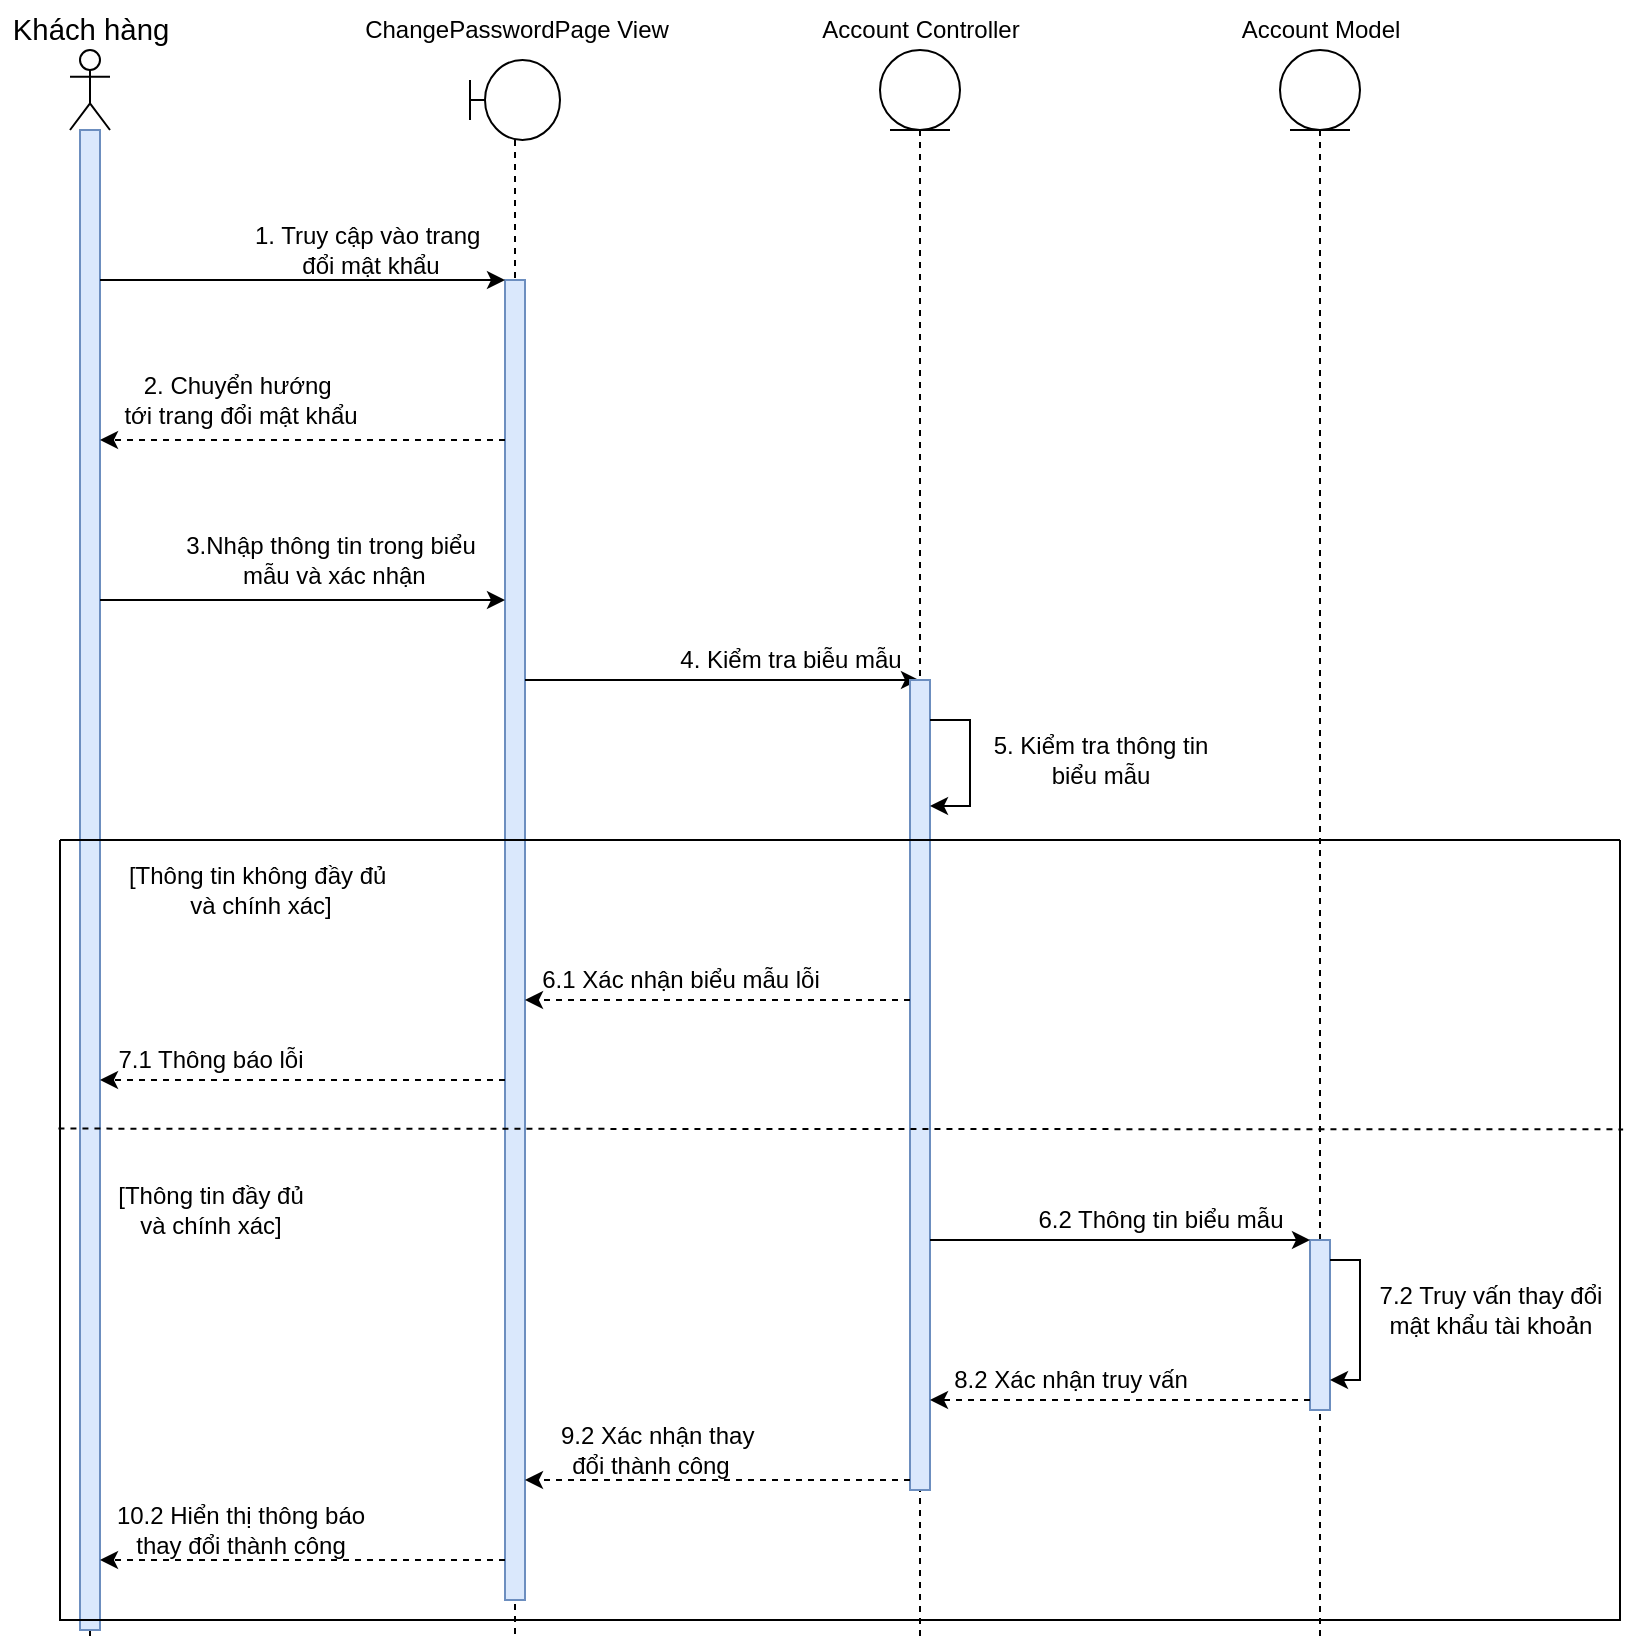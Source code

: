 <mxfile version="16.5.1" type="device"><diagram id="la0iUq_kacUUBwd-93TU" name="Trang-2"><mxGraphModel dx="2204" dy="1810" grid="1" gridSize="10" guides="1" tooltips="1" connect="1" arrows="1" fold="1" page="1" pageScale="1" pageWidth="827" pageHeight="1169" math="0" shadow="0"><root><mxCell id="0"/><mxCell id="1" parent="0"/><mxCell id="l80kZ1i3zKH6oZ8vVVYS-1" value="" style="shape=umlLifeline;participant=umlActor;perimeter=lifelinePerimeter;whiteSpace=wrap;html=1;container=1;collapsible=0;recursiveResize=0;verticalAlign=top;spacingTop=36;outlineConnect=0;" parent="1" vertex="1"><mxGeometry x="475" y="205" width="20" height="795" as="geometry"/></mxCell><mxCell id="l80kZ1i3zKH6oZ8vVVYS-2" value="" style="html=1;points=[];perimeter=orthogonalPerimeter;fillColor=#dae8fc;strokeColor=#6c8ebf;" parent="l80kZ1i3zKH6oZ8vVVYS-1" vertex="1"><mxGeometry x="5" y="40" width="10" height="750" as="geometry"/></mxCell><mxCell id="l80kZ1i3zKH6oZ8vVVYS-3" value="&lt;span style=&quot;font-family: Calibri, sans-serif; font-size: 14.667px;&quot;&gt;Khách hàng&lt;/span&gt;" style="text;html=1;align=center;verticalAlign=middle;resizable=0;points=[];autosize=1;strokeColor=none;fillColor=none;" parent="1" vertex="1"><mxGeometry x="440" y="180" width="90" height="30" as="geometry"/></mxCell><mxCell id="l80kZ1i3zKH6oZ8vVVYS-4" value="" style="shape=umlLifeline;participant=umlBoundary;perimeter=lifelinePerimeter;whiteSpace=wrap;html=1;container=1;collapsible=0;recursiveResize=0;verticalAlign=top;spacingTop=36;outlineConnect=0;" parent="1" vertex="1"><mxGeometry x="675" y="210" width="45" height="790" as="geometry"/></mxCell><mxCell id="l80kZ1i3zKH6oZ8vVVYS-5" value="" style="html=1;points=[];perimeter=orthogonalPerimeter;fillColor=#dae8fc;strokeColor=#6c8ebf;" parent="l80kZ1i3zKH6oZ8vVVYS-4" vertex="1"><mxGeometry x="17.5" y="110" width="10" height="660" as="geometry"/></mxCell><mxCell id="Q9MOmeiL5r2MYiRRGr7C-1" style="edgeStyle=orthogonalEdgeStyle;rounded=0;orthogonalLoop=1;jettySize=auto;html=1;" parent="l80kZ1i3zKH6oZ8vVVYS-4" edge="1" target="l80kZ1i3zKH6oZ8vVVYS-5"><mxGeometry relative="1" as="geometry"><Array as="points"><mxPoint x="-15" y="270"/><mxPoint x="-15" y="270"/></Array><mxPoint x="-185" y="270" as="sourcePoint"/><mxPoint x="33" y="270" as="targetPoint"/></mxGeometry></mxCell><mxCell id="l80kZ1i3zKH6oZ8vVVYS-9" value="ChangePasswordPage View" style="text;html=1;align=center;verticalAlign=middle;resizable=0;points=[];autosize=1;strokeColor=none;fillColor=none;" parent="1" vertex="1"><mxGeometry x="612.5" y="185" width="170" height="20" as="geometry"/></mxCell><mxCell id="l80kZ1i3zKH6oZ8vVVYS-10" value="Account&amp;nbsp;Controller" style="text;html=1;align=center;verticalAlign=middle;resizable=0;points=[];autosize=1;strokeColor=none;fillColor=none;" parent="1" vertex="1"><mxGeometry x="840" y="180" width="120" height="30" as="geometry"/></mxCell><mxCell id="l80kZ1i3zKH6oZ8vVVYS-11" value="" style="shape=umlLifeline;participant=umlEntity;perimeter=lifelinePerimeter;whiteSpace=wrap;html=1;container=1;collapsible=0;recursiveResize=0;verticalAlign=top;spacingTop=36;outlineConnect=0;" parent="1" vertex="1"><mxGeometry x="1080" y="205" width="40" height="795" as="geometry"/></mxCell><mxCell id="nAdpRbIppx9-WmSGpTdW-10" value="" style="html=1;points=[];perimeter=orthogonalPerimeter;fillColor=#dae8fc;strokeColor=#6c8ebf;" vertex="1" parent="l80kZ1i3zKH6oZ8vVVYS-11"><mxGeometry x="15" y="595" width="10" height="85" as="geometry"/></mxCell><mxCell id="nAdpRbIppx9-WmSGpTdW-13" style="edgeStyle=orthogonalEdgeStyle;rounded=0;orthogonalLoop=1;jettySize=auto;html=1;" edge="1" parent="l80kZ1i3zKH6oZ8vVVYS-11" source="nAdpRbIppx9-WmSGpTdW-10" target="nAdpRbIppx9-WmSGpTdW-10"><mxGeometry relative="1" as="geometry"><Array as="points"><mxPoint x="40" y="605"/><mxPoint x="40" y="665"/></Array></mxGeometry></mxCell><mxCell id="l80kZ1i3zKH6oZ8vVVYS-14" value="Account Model" style="text;html=1;align=center;verticalAlign=middle;resizable=0;points=[];autosize=1;strokeColor=none;fillColor=none;" parent="1" vertex="1"><mxGeometry x="1050" y="180" width="100" height="30" as="geometry"/></mxCell><mxCell id="l80kZ1i3zKH6oZ8vVVYS-15" style="edgeStyle=orthogonalEdgeStyle;rounded=0;orthogonalLoop=1;jettySize=auto;html=1;" parent="1" source="l80kZ1i3zKH6oZ8vVVYS-2" target="l80kZ1i3zKH6oZ8vVVYS-5" edge="1"><mxGeometry relative="1" as="geometry"><Array as="points"><mxPoint x="600" y="320"/><mxPoint x="600" y="320"/></Array></mxGeometry></mxCell><mxCell id="l80kZ1i3zKH6oZ8vVVYS-16" value="1. Truy cập vào trang&amp;nbsp;&lt;br&gt;đổi mật khẩu" style="text;html=1;align=center;verticalAlign=middle;resizable=0;points=[];autosize=1;strokeColor=none;fillColor=none;" parent="1" vertex="1"><mxGeometry x="560" y="290" width="130" height="30" as="geometry"/></mxCell><mxCell id="l80kZ1i3zKH6oZ8vVVYS-17" style="edgeStyle=orthogonalEdgeStyle;rounded=0;orthogonalLoop=1;jettySize=auto;html=1;dashed=1;" parent="1" source="l80kZ1i3zKH6oZ8vVVYS-5" target="l80kZ1i3zKH6oZ8vVVYS-2" edge="1"><mxGeometry relative="1" as="geometry"><Array as="points"><mxPoint x="600" y="400"/><mxPoint x="600" y="400"/></Array></mxGeometry></mxCell><mxCell id="l80kZ1i3zKH6oZ8vVVYS-18" value="2. Chuyển hướng&amp;nbsp;&lt;br&gt;tới trang đổi mật khẩu" style="text;html=1;align=center;verticalAlign=middle;resizable=0;points=[];autosize=1;strokeColor=none;fillColor=none;" parent="1" vertex="1"><mxGeometry x="495" y="365" width="130" height="30" as="geometry"/></mxCell><mxCell id="Q9MOmeiL5r2MYiRRGr7C-2" value="3.Nhập thông tin trong biểu&lt;br&gt;&amp;nbsp;mẫu và xác nhận" style="text;html=1;align=center;verticalAlign=middle;resizable=0;points=[];autosize=1;strokeColor=none;fillColor=none;" parent="1" vertex="1"><mxGeometry x="520" y="440" width="170" height="40" as="geometry"/></mxCell><mxCell id="udvPXhXsKeJbY9Z3dobZ-1" value="4. Kiểm tra biễu mẫu" style="text;html=1;align=center;verticalAlign=middle;resizable=0;points=[];autosize=1;strokeColor=none;fillColor=none;" parent="1" vertex="1"><mxGeometry x="770" y="500" width="130" height="20" as="geometry"/></mxCell><mxCell id="udvPXhXsKeJbY9Z3dobZ-2" style="edgeStyle=orthogonalEdgeStyle;rounded=0;orthogonalLoop=1;jettySize=auto;html=1;" parent="1" source="l80kZ1i3zKH6oZ8vVVYS-5" edge="1" target="_Bdx2kzYKKnqhe4iP5rH-1"><mxGeometry relative="1" as="geometry"><Array as="points"><mxPoint x="830" y="520"/><mxPoint x="830" y="520"/></Array><mxPoint x="720" y="520" as="sourcePoint"/><mxPoint x="900" y="540" as="targetPoint"/></mxGeometry></mxCell><mxCell id="_Bdx2kzYKKnqhe4iP5rH-1" value="" style="shape=umlLifeline;participant=umlEntity;perimeter=lifelinePerimeter;whiteSpace=wrap;html=1;container=1;collapsible=0;recursiveResize=0;verticalAlign=top;spacingTop=36;outlineConnect=0;" parent="1" vertex="1"><mxGeometry x="880" y="205" width="40" height="795" as="geometry"/></mxCell><mxCell id="zUUQlKvCXE3s7rn4dL73-1" value="" style="html=1;points=[];perimeter=orthogonalPerimeter;fillColor=#dae8fc;strokeColor=#6c8ebf;" parent="_Bdx2kzYKKnqhe4iP5rH-1" vertex="1"><mxGeometry x="15" y="315" width="10" height="405" as="geometry"/></mxCell><mxCell id="nAdpRbIppx9-WmSGpTdW-2" style="edgeStyle=orthogonalEdgeStyle;rounded=0;orthogonalLoop=1;jettySize=auto;html=1;entryX=1;entryY=0.155;entryDx=0;entryDy=0;entryPerimeter=0;" edge="1" parent="_Bdx2kzYKKnqhe4iP5rH-1" source="zUUQlKvCXE3s7rn4dL73-1" target="zUUQlKvCXE3s7rn4dL73-1"><mxGeometry relative="1" as="geometry"><mxPoint x="80" y="345" as="targetPoint"/><Array as="points"><mxPoint x="45" y="335"/><mxPoint x="45" y="378"/><mxPoint x="25" y="378"/></Array></mxGeometry></mxCell><mxCell id="nAdpRbIppx9-WmSGpTdW-3" value="5. Kiểm tra thông tin&lt;br&gt;biểu mẫu" style="text;html=1;align=center;verticalAlign=middle;resizable=0;points=[];autosize=1;strokeColor=none;fillColor=none;" vertex="1" parent="1"><mxGeometry x="930" y="545" width="120" height="30" as="geometry"/></mxCell><mxCell id="nAdpRbIppx9-WmSGpTdW-4" value="[Thông tin không đầy đủ&amp;nbsp;&lt;br&gt;và chính xác]" style="text;html=1;align=center;verticalAlign=middle;resizable=0;points=[];autosize=1;strokeColor=none;fillColor=none;" vertex="1" parent="1"><mxGeometry x="495" y="610" width="150" height="30" as="geometry"/></mxCell><mxCell id="nAdpRbIppx9-WmSGpTdW-5" style="edgeStyle=orthogonalEdgeStyle;rounded=0;orthogonalLoop=1;jettySize=auto;html=1;dashed=1;" edge="1" parent="1" source="zUUQlKvCXE3s7rn4dL73-1" target="l80kZ1i3zKH6oZ8vVVYS-5"><mxGeometry relative="1" as="geometry"><Array as="points"><mxPoint x="790" y="680"/><mxPoint x="790" y="680"/></Array></mxGeometry></mxCell><mxCell id="nAdpRbIppx9-WmSGpTdW-6" value="6.1 Xác nhận biểu mẫu lỗi" style="text;html=1;align=center;verticalAlign=middle;resizable=0;points=[];autosize=1;strokeColor=none;fillColor=none;" vertex="1" parent="1"><mxGeometry x="705" y="660" width="150" height="20" as="geometry"/></mxCell><mxCell id="nAdpRbIppx9-WmSGpTdW-8" style="edgeStyle=orthogonalEdgeStyle;rounded=0;orthogonalLoop=1;jettySize=auto;html=1;dashed=1;" edge="1" parent="1" source="l80kZ1i3zKH6oZ8vVVYS-5" target="l80kZ1i3zKH6oZ8vVVYS-2"><mxGeometry relative="1" as="geometry"><Array as="points"><mxPoint x="650" y="720"/><mxPoint x="650" y="720"/></Array></mxGeometry></mxCell><mxCell id="nAdpRbIppx9-WmSGpTdW-9" value="7.1 Thông báo lỗi" style="text;html=1;align=center;verticalAlign=middle;resizable=0;points=[];autosize=1;strokeColor=none;fillColor=none;" vertex="1" parent="1"><mxGeometry x="490" y="700" width="110" height="20" as="geometry"/></mxCell><mxCell id="nAdpRbIppx9-WmSGpTdW-11" style="edgeStyle=orthogonalEdgeStyle;rounded=0;orthogonalLoop=1;jettySize=auto;html=1;" edge="1" parent="1" source="zUUQlKvCXE3s7rn4dL73-1" target="nAdpRbIppx9-WmSGpTdW-10"><mxGeometry relative="1" as="geometry"><Array as="points"><mxPoint x="950" y="800"/><mxPoint x="950" y="800"/></Array></mxGeometry></mxCell><mxCell id="nAdpRbIppx9-WmSGpTdW-12" value="6.2 Thông tin biểu mẫu" style="text;html=1;align=center;verticalAlign=middle;resizable=0;points=[];autosize=1;strokeColor=none;fillColor=none;" vertex="1" parent="1"><mxGeometry x="950" y="780" width="140" height="20" as="geometry"/></mxCell><mxCell id="nAdpRbIppx9-WmSGpTdW-14" value="7.2 Truy vấn thay đổi&lt;br&gt;mật khẩu tài khoản" style="text;html=1;align=center;verticalAlign=middle;resizable=0;points=[];autosize=1;strokeColor=none;fillColor=none;" vertex="1" parent="1"><mxGeometry x="1120" y="820" width="130" height="30" as="geometry"/></mxCell><mxCell id="nAdpRbIppx9-WmSGpTdW-15" style="edgeStyle=orthogonalEdgeStyle;rounded=0;orthogonalLoop=1;jettySize=auto;html=1;dashed=1;" edge="1" parent="1" source="nAdpRbIppx9-WmSGpTdW-10" target="zUUQlKvCXE3s7rn4dL73-1"><mxGeometry relative="1" as="geometry"><Array as="points"><mxPoint x="1010" y="880"/><mxPoint x="1010" y="880"/></Array></mxGeometry></mxCell><mxCell id="nAdpRbIppx9-WmSGpTdW-16" value="8.2 Xác nhận truy vấn" style="text;html=1;align=center;verticalAlign=middle;resizable=0;points=[];autosize=1;strokeColor=none;fillColor=none;" vertex="1" parent="1"><mxGeometry x="910" y="860" width="130" height="20" as="geometry"/></mxCell><mxCell id="nAdpRbIppx9-WmSGpTdW-17" style="edgeStyle=orthogonalEdgeStyle;rounded=0;orthogonalLoop=1;jettySize=auto;html=1;dashed=1;" edge="1" parent="1" source="zUUQlKvCXE3s7rn4dL73-1" target="l80kZ1i3zKH6oZ8vVVYS-5"><mxGeometry relative="1" as="geometry"><Array as="points"><mxPoint x="830" y="920"/><mxPoint x="830" y="920"/></Array></mxGeometry></mxCell><mxCell id="nAdpRbIppx9-WmSGpTdW-18" value="&amp;nbsp; 9.2 Xác nhận thay &lt;br&gt;đổi thành công" style="text;html=1;align=center;verticalAlign=middle;resizable=0;points=[];autosize=1;strokeColor=none;fillColor=none;" vertex="1" parent="1"><mxGeometry x="705" y="890" width="120" height="30" as="geometry"/></mxCell><mxCell id="nAdpRbIppx9-WmSGpTdW-19" style="edgeStyle=orthogonalEdgeStyle;rounded=0;orthogonalLoop=1;jettySize=auto;html=1;dashed=1;" edge="1" parent="1" source="l80kZ1i3zKH6oZ8vVVYS-5" target="l80kZ1i3zKH6oZ8vVVYS-2"><mxGeometry relative="1" as="geometry"><Array as="points"><mxPoint x="600" y="960"/><mxPoint x="600" y="960"/></Array></mxGeometry></mxCell><mxCell id="nAdpRbIppx9-WmSGpTdW-20" value="10.2 Hiển thị thông báo&lt;br&gt;thay đổi thành công" style="text;html=1;align=center;verticalAlign=middle;resizable=0;points=[];autosize=1;strokeColor=none;fillColor=none;" vertex="1" parent="1"><mxGeometry x="490" y="930" width="140" height="30" as="geometry"/></mxCell><mxCell id="nAdpRbIppx9-WmSGpTdW-21" value="[Thông tin đầy đủ&lt;br&gt;và chính xác]" style="text;html=1;align=center;verticalAlign=middle;resizable=0;points=[];autosize=1;strokeColor=none;fillColor=none;" vertex="1" parent="1"><mxGeometry x="490" y="770" width="110" height="30" as="geometry"/></mxCell><mxCell id="nAdpRbIppx9-WmSGpTdW-22" value="" style="swimlane;startSize=0;" vertex="1" parent="1"><mxGeometry x="470" y="600" width="780" height="390" as="geometry"/></mxCell><mxCell id="nAdpRbIppx9-WmSGpTdW-23" value="" style="endArrow=none;dashed=1;html=1;rounded=0;exitX=-0.001;exitY=0.37;exitDx=0;exitDy=0;exitPerimeter=0;entryX=1.002;entryY=0.371;entryDx=0;entryDy=0;entryPerimeter=0;" edge="1" parent="1" source="nAdpRbIppx9-WmSGpTdW-22" target="nAdpRbIppx9-WmSGpTdW-22"><mxGeometry width="50" height="50" relative="1" as="geometry"><mxPoint x="740" y="730" as="sourcePoint"/><mxPoint x="790" y="680" as="targetPoint"/></mxGeometry></mxCell></root></mxGraphModel></diagram></mxfile>